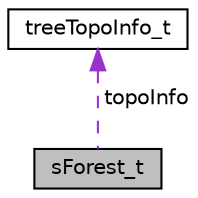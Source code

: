digraph "sForest_t"
{
 // LATEX_PDF_SIZE
  edge [fontname="Helvetica",fontsize="10",labelfontname="Helvetica",labelfontsize="10"];
  node [fontname="Helvetica",fontsize="10",shape=record];
  Node1 [label="sForest_t",height=0.2,width=0.4,color="black", fillcolor="grey75", style="filled", fontcolor="black",tooltip=" "];
  Node2 -> Node1 [dir="back",color="darkorchid3",fontsize="10",style="dashed",label=" topoInfo" ,fontname="Helvetica"];
  Node2 [label="treeTopoInfo_t",height=0.2,width=0.4,color="black", fillcolor="white", style="filled",URL="$structtreeTopoInfo__t.html",tooltip=" "];
}
